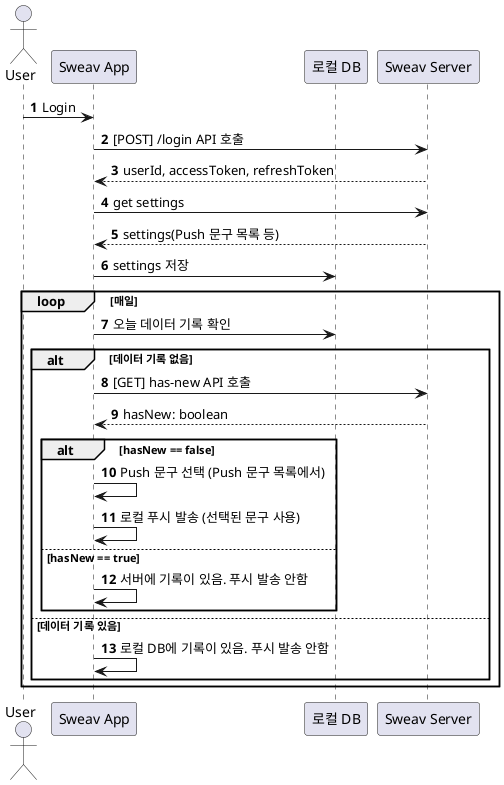 @startuml
'https://plantuml.com/sequence-diagram

autonumber

Actor User
Participant "Sweav App" as app
Participant "로컬 DB" as localdb
Participant "Sweav Server" as server

User -> app: Login
app -> server: [POST] /login API 호출
server --> app: userId, accessToken, refreshToken

app -> server: get settings
server --> app: settings(Push 문구 목록 등)
app -> localdb: settings 저장

loop 매일
    app -> localdb: 오늘 데이터 기록 확인
    alt 데이터 기록 없음
        app -> server: [GET] has-new API 호출
        server --> app: hasNew: boolean
        alt hasNew == false
            app -> app: Push 문구 선택 (Push 문구 목록에서)
            app -> app: 로컬 푸시 발송 (선택된 문구 사용)
        else hasNew == true
            app -> app: 서버에 기록이 있음. 푸시 발송 안함
        end
    else 데이터 기록 있음
        app -> app: 로컬 DB에 기록이 있음. 푸시 발송 안함
    end
end

@enduml
